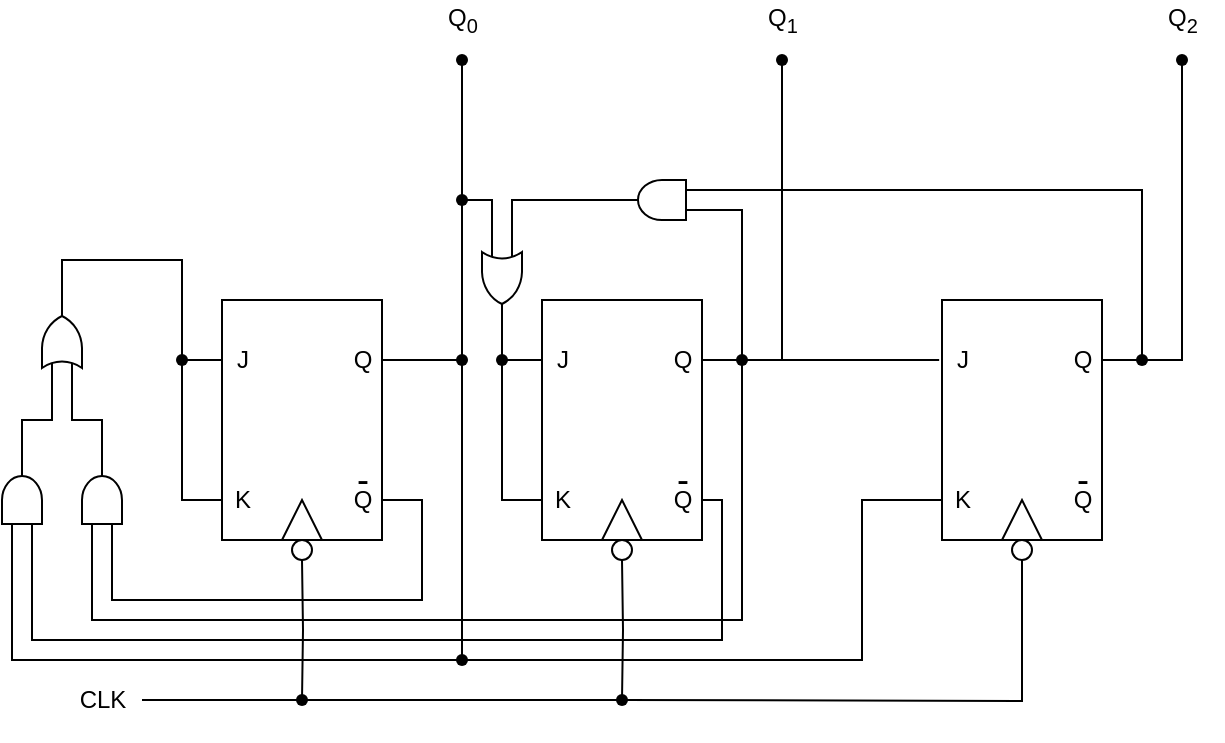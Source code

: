 <mxfile>
    <diagram id="KTTE3L8Ixf44nAzE1d-I" name="Page-1">
        <mxGraphModel dx="350" dy="302" grid="1" gridSize="10" guides="1" tooltips="1" connect="1" arrows="1" fold="1" page="1" pageScale="1" pageWidth="850" pageHeight="1100" math="1" shadow="0">
            <root>
                <mxCell id="0"/>
                <mxCell id="1" parent="0"/>
                <mxCell id="5" value="" style="whiteSpace=wrap;html=1;" parent="1" vertex="1">
                    <mxGeometry x="120" y="160" width="80" height="120" as="geometry"/>
                </mxCell>
                <mxCell id="6" value="J" style="text;html=1;align=center;verticalAlign=middle;resizable=0;points=[];autosize=1;strokeColor=none;" parent="1" vertex="1">
                    <mxGeometry x="120" y="180" width="20" height="20" as="geometry"/>
                </mxCell>
                <mxCell id="7" value="K" style="text;html=1;align=center;verticalAlign=middle;resizable=0;points=[];autosize=1;strokeColor=none;" parent="1" vertex="1">
                    <mxGeometry x="120" y="250" width="20" height="20" as="geometry"/>
                </mxCell>
                <mxCell id="130" style="edgeStyle=orthogonalEdgeStyle;rounded=0;orthogonalLoop=1;jettySize=auto;html=1;entryX=0;entryY=0.25;entryDx=0;entryDy=0;entryPerimeter=0;endArrow=none;endFill=0;" edge="1" parent="1" source="8" target="123">
                    <mxGeometry relative="1" as="geometry">
                        <Array as="points">
                            <mxPoint x="240" y="190"/>
                            <mxPoint x="240" y="340"/>
                            <mxPoint x="15" y="340"/>
                        </Array>
                    </mxGeometry>
                </mxCell>
                <mxCell id="138" style="edgeStyle=orthogonalEdgeStyle;rounded=0;orthogonalLoop=1;jettySize=auto;html=1;endArrow=none;endFill=0;entryX=0.462;entryY=0.551;entryDx=0;entryDy=0;entryPerimeter=0;startArrow=none;" edge="1" parent="1" source="139" target="51">
                    <mxGeometry relative="1" as="geometry">
                        <mxPoint x="230" y="110" as="targetPoint"/>
                        <Array as="points"/>
                    </mxGeometry>
                </mxCell>
                <mxCell id="147" style="edgeStyle=orthogonalEdgeStyle;rounded=0;orthogonalLoop=1;jettySize=auto;html=1;entryX=0;entryY=0.75;entryDx=0;entryDy=0;entryPerimeter=0;endArrow=none;endFill=0;startArrow=none;" edge="1" parent="1" source="148" target="145">
                    <mxGeometry relative="1" as="geometry">
                        <Array as="points">
                            <mxPoint x="240" y="110"/>
                            <mxPoint x="255" y="110"/>
                        </Array>
                    </mxGeometry>
                </mxCell>
                <mxCell id="157" style="edgeStyle=orthogonalEdgeStyle;rounded=0;orthogonalLoop=1;jettySize=auto;html=1;endArrow=none;endFill=0;" edge="1" parent="1" source="8" target="40">
                    <mxGeometry relative="1" as="geometry">
                        <Array as="points">
                            <mxPoint x="240" y="190"/>
                            <mxPoint x="240" y="340"/>
                            <mxPoint x="440" y="340"/>
                            <mxPoint x="440" y="260"/>
                        </Array>
                    </mxGeometry>
                </mxCell>
                <mxCell id="8" value="Q" style="text;html=1;align=center;verticalAlign=middle;resizable=0;points=[];autosize=1;strokeColor=none;" parent="1" vertex="1">
                    <mxGeometry x="180" y="180" width="20" height="20" as="geometry"/>
                </mxCell>
                <mxCell id="127" style="edgeStyle=orthogonalEdgeStyle;rounded=0;orthogonalLoop=1;jettySize=auto;html=1;entryX=0;entryY=0.75;entryDx=0;entryDy=0;entryPerimeter=0;endArrow=none;endFill=0;" edge="1" parent="1" source="12" target="126">
                    <mxGeometry relative="1" as="geometry">
                        <Array as="points">
                            <mxPoint x="220" y="260"/>
                            <mxPoint x="220" y="310"/>
                            <mxPoint x="65" y="310"/>
                        </Array>
                    </mxGeometry>
                </mxCell>
                <mxCell id="12" value="Q" style="text;html=1;align=center;verticalAlign=middle;resizable=0;points=[];autosize=1;strokeColor=none;" parent="1" vertex="1">
                    <mxGeometry x="180" y="250" width="20" height="20" as="geometry"/>
                </mxCell>
                <mxCell id="13" value="" style="triangle;whiteSpace=wrap;html=1;direction=north;" parent="1" vertex="1">
                    <mxGeometry x="150" y="260" width="20" height="20" as="geometry"/>
                </mxCell>
                <mxCell id="32" value="" style="whiteSpace=wrap;html=1;" parent="1" vertex="1">
                    <mxGeometry x="280" y="160" width="80" height="120" as="geometry"/>
                </mxCell>
                <mxCell id="152" style="edgeStyle=orthogonalEdgeStyle;rounded=0;orthogonalLoop=1;jettySize=auto;html=1;endArrow=none;endFill=0;" edge="1" parent="1" source="33" target="145">
                    <mxGeometry relative="1" as="geometry"/>
                </mxCell>
                <mxCell id="33" value="J" style="text;html=1;align=center;verticalAlign=middle;resizable=0;points=[];autosize=1;strokeColor=none;" parent="1" vertex="1">
                    <mxGeometry x="280" y="180" width="20" height="20" as="geometry"/>
                </mxCell>
                <mxCell id="153" style="edgeStyle=orthogonalEdgeStyle;rounded=0;orthogonalLoop=1;jettySize=auto;html=1;entryX=1;entryY=0.5;entryDx=0;entryDy=0;entryPerimeter=0;endArrow=none;endFill=0;" edge="1" parent="1" source="34" target="145">
                    <mxGeometry relative="1" as="geometry"/>
                </mxCell>
                <mxCell id="34" value="K" style="text;html=1;align=center;verticalAlign=middle;resizable=0;points=[];autosize=1;strokeColor=none;" parent="1" vertex="1">
                    <mxGeometry x="280" y="250" width="20" height="20" as="geometry"/>
                </mxCell>
                <mxCell id="128" style="edgeStyle=orthogonalEdgeStyle;rounded=0;orthogonalLoop=1;jettySize=auto;html=1;entryX=0;entryY=0.25;entryDx=0;entryDy=0;entryPerimeter=0;endArrow=none;endFill=0;" edge="1" parent="1" source="35" target="126">
                    <mxGeometry relative="1" as="geometry">
                        <Array as="points">
                            <mxPoint x="380" y="190"/>
                            <mxPoint x="380" y="320"/>
                            <mxPoint x="55" y="320"/>
                        </Array>
                    </mxGeometry>
                </mxCell>
                <mxCell id="142" style="edgeStyle=orthogonalEdgeStyle;rounded=0;orthogonalLoop=1;jettySize=auto;html=1;entryX=0;entryY=0.25;entryDx=0;entryDy=0;entryPerimeter=0;endArrow=none;endFill=0;" edge="1" parent="1" source="35" target="141">
                    <mxGeometry relative="1" as="geometry">
                        <Array as="points">
                            <mxPoint x="380" y="190"/>
                            <mxPoint x="380" y="115"/>
                        </Array>
                    </mxGeometry>
                </mxCell>
                <mxCell id="35" value="Q" style="text;html=1;align=center;verticalAlign=middle;resizable=0;points=[];autosize=1;strokeColor=none;" parent="1" vertex="1">
                    <mxGeometry x="340" y="180" width="20" height="20" as="geometry"/>
                </mxCell>
                <mxCell id="37" value="" style="triangle;whiteSpace=wrap;html=1;direction=north;" parent="1" vertex="1">
                    <mxGeometry x="310" y="260" width="20" height="20" as="geometry"/>
                </mxCell>
                <mxCell id="38" value="" style="whiteSpace=wrap;html=1;" parent="1" vertex="1">
                    <mxGeometry x="480" y="160" width="80" height="120" as="geometry"/>
                </mxCell>
                <mxCell id="39" value="J" style="text;html=1;align=center;verticalAlign=middle;resizable=0;points=[];autosize=1;strokeColor=none;" parent="1" vertex="1">
                    <mxGeometry x="480" y="180" width="20" height="20" as="geometry"/>
                </mxCell>
                <mxCell id="40" value="K" style="text;html=1;align=center;verticalAlign=middle;resizable=0;points=[];autosize=1;strokeColor=none;" parent="1" vertex="1">
                    <mxGeometry x="480" y="250" width="20" height="20" as="geometry"/>
                </mxCell>
                <mxCell id="144" style="edgeStyle=orthogonalEdgeStyle;rounded=0;orthogonalLoop=1;jettySize=auto;html=1;entryX=0;entryY=0.75;entryDx=0;entryDy=0;entryPerimeter=0;endArrow=none;endFill=0;" edge="1" parent="1" source="41" target="141">
                    <mxGeometry relative="1" as="geometry">
                        <Array as="points">
                            <mxPoint x="580" y="190"/>
                            <mxPoint x="580" y="105"/>
                        </Array>
                    </mxGeometry>
                </mxCell>
                <mxCell id="159" style="edgeStyle=orthogonalEdgeStyle;rounded=0;orthogonalLoop=1;jettySize=auto;html=1;entryX=0.472;entryY=0.603;entryDx=0;entryDy=0;entryPerimeter=0;endArrow=none;endFill=0;" edge="1" parent="1" source="41" target="53">
                    <mxGeometry relative="1" as="geometry"/>
                </mxCell>
                <mxCell id="41" value="Q" style="text;html=1;align=center;verticalAlign=middle;resizable=0;points=[];autosize=1;strokeColor=none;" parent="1" vertex="1">
                    <mxGeometry x="540" y="180" width="20" height="20" as="geometry"/>
                </mxCell>
                <mxCell id="43" value="" style="triangle;whiteSpace=wrap;html=1;direction=north;" parent="1" vertex="1">
                    <mxGeometry x="510" y="260" width="20" height="20" as="geometry"/>
                </mxCell>
                <mxCell id="93" style="edgeStyle=orthogonalEdgeStyle;rounded=0;orthogonalLoop=1;jettySize=auto;html=1;endArrow=none;endFill=0;" parent="1" source="44" edge="1">
                    <mxGeometry relative="1" as="geometry">
                        <Array as="points">
                            <mxPoint x="60" y="360"/>
                        </Array>
                        <mxPoint x="320" y="360" as="targetPoint"/>
                    </mxGeometry>
                </mxCell>
                <mxCell id="44" value="CLK" style="text;html=1;align=center;verticalAlign=middle;resizable=0;points=[];autosize=1;strokeColor=none;" parent="1" vertex="1">
                    <mxGeometry x="40" y="350" width="40" height="20" as="geometry"/>
                </mxCell>
                <mxCell id="48" value="Q&lt;sub&gt;0&lt;/sub&gt;" style="text;html=1;align=center;verticalAlign=middle;resizable=0;points=[];autosize=1;strokeColor=none;" parent="1" vertex="1">
                    <mxGeometry x="225" y="10" width="30" height="20" as="geometry"/>
                </mxCell>
                <mxCell id="49" value="Q&lt;sub&gt;1&lt;/sub&gt;" style="text;html=1;align=center;verticalAlign=middle;resizable=0;points=[];autosize=1;strokeColor=none;" parent="1" vertex="1">
                    <mxGeometry x="385" y="10" width="30" height="20" as="geometry"/>
                </mxCell>
                <mxCell id="50" value="Q&lt;sub&gt;2&lt;/sub&gt;" style="text;html=1;align=center;verticalAlign=middle;resizable=0;points=[];autosize=1;strokeColor=none;" parent="1" vertex="1">
                    <mxGeometry x="585" y="10" width="30" height="20" as="geometry"/>
                </mxCell>
                <mxCell id="51" value="" style="shape=waypoint;sketch=0;size=6;pointerEvents=1;points=[];fillColor=none;resizable=0;rotatable=0;perimeter=centerPerimeter;snapToPoint=1;" parent="1" vertex="1">
                    <mxGeometry x="220" y="20" width="40" height="40" as="geometry"/>
                </mxCell>
                <mxCell id="52" value="" style="shape=waypoint;sketch=0;size=6;pointerEvents=1;points=[];fillColor=none;resizable=0;rotatable=0;perimeter=centerPerimeter;snapToPoint=1;" parent="1" vertex="1">
                    <mxGeometry x="380" y="20" width="40" height="40" as="geometry"/>
                </mxCell>
                <mxCell id="53" value="" style="shape=waypoint;sketch=0;size=6;pointerEvents=1;points=[];fillColor=none;resizable=0;rotatable=0;perimeter=centerPerimeter;snapToPoint=1;" parent="1" vertex="1">
                    <mxGeometry x="580" y="20" width="40" height="40" as="geometry"/>
                </mxCell>
                <mxCell id="73" value="" style="ellipse;whiteSpace=wrap;html=1;direction=south;" parent="1" vertex="1">
                    <mxGeometry x="155" y="280" width="10" height="10" as="geometry"/>
                </mxCell>
                <mxCell id="74" value="" style="ellipse;whiteSpace=wrap;html=1;direction=south;" parent="1" vertex="1">
                    <mxGeometry x="315" y="280" width="10" height="10" as="geometry"/>
                </mxCell>
                <mxCell id="75" value="" style="ellipse;whiteSpace=wrap;html=1;direction=south;" parent="1" vertex="1">
                    <mxGeometry x="515" y="280" width="10" height="10" as="geometry"/>
                </mxCell>
                <mxCell id="77" value="&lt;font style=&quot;font-size: 18px&quot;&gt;-&lt;/font&gt;" style="text;html=1;align=center;verticalAlign=middle;resizable=0;points=[];autosize=1;strokeColor=none;" parent="1" vertex="1">
                    <mxGeometry x="180" y="240" width="20" height="20" as="geometry"/>
                </mxCell>
                <mxCell id="129" style="edgeStyle=orthogonalEdgeStyle;rounded=0;orthogonalLoop=1;jettySize=auto;html=1;endArrow=none;endFill=0;entryX=0;entryY=0.75;entryDx=0;entryDy=0;entryPerimeter=0;" edge="1" parent="1" source="80" target="123">
                    <mxGeometry relative="1" as="geometry">
                        <mxPoint x="130" y="340" as="targetPoint"/>
                        <Array as="points">
                            <mxPoint x="370" y="260"/>
                            <mxPoint x="370" y="330"/>
                            <mxPoint x="25" y="330"/>
                        </Array>
                    </mxGeometry>
                </mxCell>
                <mxCell id="80" value="Q" style="text;html=1;align=center;verticalAlign=middle;resizable=0;points=[];autosize=1;strokeColor=none;" parent="1" vertex="1">
                    <mxGeometry x="340" y="250" width="20" height="20" as="geometry"/>
                </mxCell>
                <mxCell id="81" value="&lt;font style=&quot;font-size: 18px&quot;&gt;-&lt;/font&gt;" style="text;html=1;align=center;verticalAlign=middle;resizable=0;points=[];autosize=1;strokeColor=none;" parent="1" vertex="1">
                    <mxGeometry x="340" y="240" width="20" height="20" as="geometry"/>
                </mxCell>
                <mxCell id="82" value="Q" style="text;html=1;align=center;verticalAlign=middle;resizable=0;points=[];autosize=1;strokeColor=none;" parent="1" vertex="1">
                    <mxGeometry x="540" y="250" width="20" height="20" as="geometry"/>
                </mxCell>
                <mxCell id="83" value="&lt;font style=&quot;font-size: 18px&quot;&gt;-&lt;/font&gt;" style="text;html=1;align=center;verticalAlign=middle;resizable=0;points=[];autosize=1;strokeColor=none;" parent="1" vertex="1">
                    <mxGeometry x="540" y="240" width="20" height="20" as="geometry"/>
                </mxCell>
                <mxCell id="95" style="edgeStyle=orthogonalEdgeStyle;rounded=0;orthogonalLoop=1;jettySize=auto;html=1;entryX=1;entryY=0.5;entryDx=0;entryDy=0;endArrow=none;endFill=0;" parent="1" target="75" edge="1">
                    <mxGeometry relative="1" as="geometry">
                        <mxPoint x="320" y="360" as="sourcePoint"/>
                    </mxGeometry>
                </mxCell>
                <mxCell id="96" style="edgeStyle=orthogonalEdgeStyle;rounded=0;orthogonalLoop=1;jettySize=auto;html=1;entryX=1;entryY=0.5;entryDx=0;entryDy=0;endArrow=none;endFill=0;" parent="1" target="74" edge="1">
                    <mxGeometry relative="1" as="geometry">
                        <mxPoint x="320" y="360" as="sourcePoint"/>
                    </mxGeometry>
                </mxCell>
                <mxCell id="98" style="edgeStyle=orthogonalEdgeStyle;rounded=0;orthogonalLoop=1;jettySize=auto;html=1;entryX=1;entryY=0.5;entryDx=0;entryDy=0;endArrow=none;endFill=0;" parent="1" target="73" edge="1">
                    <mxGeometry relative="1" as="geometry">
                        <mxPoint x="160" y="360" as="sourcePoint"/>
                    </mxGeometry>
                </mxCell>
                <mxCell id="108" value="" style="shape=waypoint;sketch=0;size=6;pointerEvents=1;points=[];fillColor=none;resizable=0;rotatable=0;perimeter=centerPerimeter;snapToPoint=1;" parent="1" vertex="1">
                    <mxGeometry x="140" y="340" width="40" height="40" as="geometry"/>
                </mxCell>
                <mxCell id="109" value="" style="shape=waypoint;sketch=0;size=6;pointerEvents=1;points=[];fillColor=none;resizable=0;rotatable=0;perimeter=centerPerimeter;snapToPoint=1;" parent="1" vertex="1">
                    <mxGeometry x="300" y="340" width="40" height="40" as="geometry"/>
                </mxCell>
                <mxCell id="132" style="edgeStyle=orthogonalEdgeStyle;rounded=0;orthogonalLoop=1;jettySize=auto;html=1;entryX=0;entryY=0.25;entryDx=0;entryDy=0;entryPerimeter=0;endArrow=none;endFill=0;" edge="1" parent="1" source="123" target="124">
                    <mxGeometry relative="1" as="geometry"/>
                </mxCell>
                <mxCell id="123" value="" style="verticalLabelPosition=bottom;shadow=0;dashed=0;align=center;html=1;verticalAlign=top;shape=mxgraph.electrical.logic_gates.logic_gate;operation=and;rotation=-90;" vertex="1" parent="1">
                    <mxGeometry y="250" width="40" height="20" as="geometry"/>
                </mxCell>
                <mxCell id="134" style="edgeStyle=orthogonalEdgeStyle;rounded=0;orthogonalLoop=1;jettySize=auto;html=1;entryX=0;entryY=0.5;entryDx=0;entryDy=0;entryPerimeter=0;endArrow=none;endFill=0;" edge="1" parent="1" source="124" target="6">
                    <mxGeometry relative="1" as="geometry">
                        <Array as="points">
                            <mxPoint x="40" y="140"/>
                            <mxPoint x="100" y="140"/>
                            <mxPoint x="100" y="190"/>
                        </Array>
                    </mxGeometry>
                </mxCell>
                <mxCell id="135" style="edgeStyle=orthogonalEdgeStyle;rounded=0;orthogonalLoop=1;jettySize=auto;html=1;endArrow=none;endFill=0;" edge="1" parent="1" source="124">
                    <mxGeometry relative="1" as="geometry">
                        <Array as="points">
                            <mxPoint x="40" y="140"/>
                            <mxPoint x="100" y="140"/>
                            <mxPoint x="100" y="260"/>
                        </Array>
                        <mxPoint x="120" y="260" as="targetPoint"/>
                    </mxGeometry>
                </mxCell>
                <mxCell id="124" value="" style="verticalLabelPosition=bottom;shadow=0;dashed=0;align=center;html=1;verticalAlign=top;shape=mxgraph.electrical.logic_gates.logic_gate;operation=or;direction=north;" vertex="1" parent="1">
                    <mxGeometry x="30" y="160" width="20" height="40" as="geometry"/>
                </mxCell>
                <mxCell id="133" style="edgeStyle=orthogonalEdgeStyle;rounded=0;orthogonalLoop=1;jettySize=auto;html=1;entryX=0;entryY=0.75;entryDx=0;entryDy=0;entryPerimeter=0;endArrow=none;endFill=0;" edge="1" parent="1" source="126" target="124">
                    <mxGeometry relative="1" as="geometry"/>
                </mxCell>
                <mxCell id="126" value="" style="verticalLabelPosition=bottom;shadow=0;dashed=0;align=center;html=1;verticalAlign=top;shape=mxgraph.electrical.logic_gates.logic_gate;operation=and;rotation=-90;" vertex="1" parent="1">
                    <mxGeometry x="40" y="250" width="40" height="20" as="geometry"/>
                </mxCell>
                <mxCell id="137" value="" style="shape=waypoint;sketch=0;size=6;pointerEvents=1;points=[];fillColor=none;resizable=0;rotatable=0;perimeter=centerPerimeter;snapToPoint=1;" vertex="1" parent="1">
                    <mxGeometry x="80" y="170" width="40" height="40" as="geometry"/>
                </mxCell>
                <mxCell id="139" value="" style="shape=waypoint;sketch=0;size=6;pointerEvents=1;points=[];fillColor=none;resizable=0;rotatable=0;perimeter=centerPerimeter;snapToPoint=1;" vertex="1" parent="1">
                    <mxGeometry x="220" y="170" width="40" height="40" as="geometry"/>
                </mxCell>
                <mxCell id="140" value="" style="edgeStyle=orthogonalEdgeStyle;rounded=0;orthogonalLoop=1;jettySize=auto;html=1;endArrow=none;endFill=0;entryDx=0;entryDy=0;entryPerimeter=0;" edge="1" parent="1" source="8" target="139">
                    <mxGeometry relative="1" as="geometry">
                        <mxPoint x="240" y="40" as="targetPoint"/>
                        <Array as="points">
                            <mxPoint x="240" y="190"/>
                        </Array>
                        <mxPoint x="200" y="190" as="sourcePoint"/>
                    </mxGeometry>
                </mxCell>
                <mxCell id="150" style="edgeStyle=orthogonalEdgeStyle;rounded=0;orthogonalLoop=1;jettySize=auto;html=1;exitX=1;exitY=0.5;exitDx=0;exitDy=0;exitPerimeter=0;entryX=0;entryY=0.25;entryDx=0;entryDy=0;entryPerimeter=0;endArrow=none;endFill=0;" edge="1" parent="1" source="141" target="145">
                    <mxGeometry relative="1" as="geometry"/>
                </mxCell>
                <mxCell id="141" value="" style="verticalLabelPosition=bottom;shadow=0;dashed=0;align=center;html=1;verticalAlign=top;shape=mxgraph.electrical.logic_gates.logic_gate;operation=and;rotation=-180;" vertex="1" parent="1">
                    <mxGeometry x="320" y="100" width="40" height="20" as="geometry"/>
                </mxCell>
                <mxCell id="155" style="edgeStyle=orthogonalEdgeStyle;rounded=0;orthogonalLoop=1;jettySize=auto;html=1;entryX=0.512;entryY=0.581;entryDx=0;entryDy=0;entryPerimeter=0;endArrow=none;endFill=0;" edge="1" parent="1" source="143" target="52">
                    <mxGeometry relative="1" as="geometry">
                        <Array as="points">
                            <mxPoint x="400" y="190"/>
                        </Array>
                    </mxGeometry>
                </mxCell>
                <mxCell id="156" style="edgeStyle=orthogonalEdgeStyle;rounded=0;orthogonalLoop=1;jettySize=auto;html=1;entryX=-0.071;entryY=0.499;entryDx=0;entryDy=0;entryPerimeter=0;endArrow=none;endFill=0;" edge="1" parent="1" source="143" target="39">
                    <mxGeometry relative="1" as="geometry"/>
                </mxCell>
                <mxCell id="143" value="" style="shape=waypoint;sketch=0;size=6;pointerEvents=1;points=[];fillColor=none;resizable=0;rotatable=0;perimeter=centerPerimeter;snapToPoint=1;" vertex="1" parent="1">
                    <mxGeometry x="360" y="170" width="40" height="40" as="geometry"/>
                </mxCell>
                <mxCell id="145" value="" style="verticalLabelPosition=bottom;shadow=0;dashed=0;align=center;html=1;verticalAlign=top;shape=mxgraph.electrical.logic_gates.logic_gate;operation=or;direction=north;rotation=-180;" vertex="1" parent="1">
                    <mxGeometry x="250" y="130" width="20" height="40" as="geometry"/>
                </mxCell>
                <mxCell id="148" value="" style="shape=waypoint;sketch=0;size=6;pointerEvents=1;points=[];fillColor=none;resizable=0;rotatable=0;perimeter=centerPerimeter;snapToPoint=1;" vertex="1" parent="1">
                    <mxGeometry x="220" y="90" width="40" height="40" as="geometry"/>
                </mxCell>
                <mxCell id="149" value="" style="edgeStyle=orthogonalEdgeStyle;rounded=0;orthogonalLoop=1;jettySize=auto;html=1;entryDx=0;entryDy=0;entryPerimeter=0;endArrow=none;endFill=0;" edge="1" parent="1" source="8" target="148">
                    <mxGeometry relative="1" as="geometry">
                        <Array as="points">
                            <mxPoint x="240" y="190"/>
                        </Array>
                        <mxPoint x="200" y="190" as="sourcePoint"/>
                        <mxPoint x="255" y="130" as="targetPoint"/>
                    </mxGeometry>
                </mxCell>
                <mxCell id="154" value="" style="shape=waypoint;sketch=0;size=6;pointerEvents=1;points=[];fillColor=none;resizable=0;rotatable=0;perimeter=centerPerimeter;snapToPoint=1;" vertex="1" parent="1">
                    <mxGeometry x="240" y="170" width="40" height="40" as="geometry"/>
                </mxCell>
                <mxCell id="158" value="" style="shape=waypoint;sketch=0;size=6;pointerEvents=1;points=[];fillColor=none;resizable=0;rotatable=0;perimeter=centerPerimeter;snapToPoint=1;" vertex="1" parent="1">
                    <mxGeometry x="220" y="320" width="40" height="40" as="geometry"/>
                </mxCell>
                <mxCell id="160" value="" style="shape=waypoint;sketch=0;size=6;pointerEvents=1;points=[];fillColor=none;resizable=0;rotatable=0;perimeter=centerPerimeter;snapToPoint=1;" vertex="1" parent="1">
                    <mxGeometry x="560" y="170" width="40" height="40" as="geometry"/>
                </mxCell>
            </root>
        </mxGraphModel>
    </diagram>
</mxfile>
